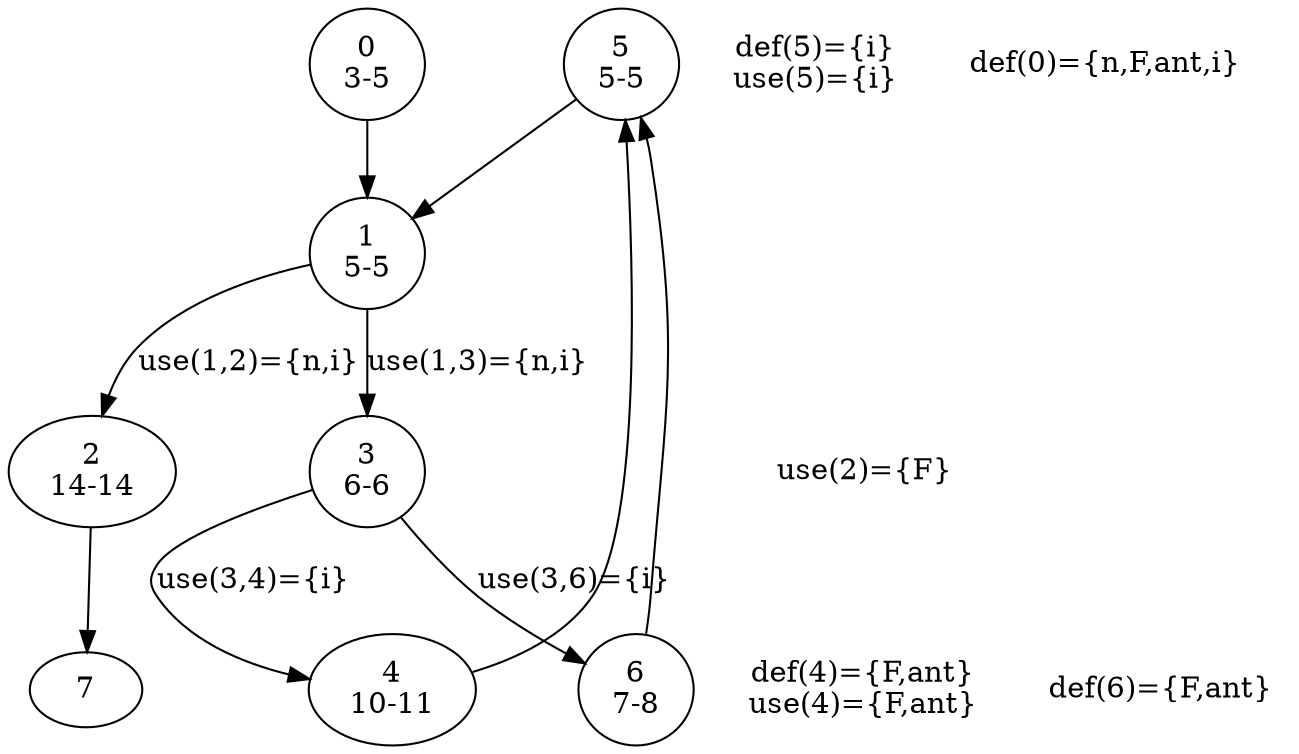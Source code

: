 digraph fibo {
5 [label="5\n5-5"]
4 [label="4\n10-11"]
2 [label="2\n14-14"]
6 [label="6\n7-8"]
1 [label="1\n5-5"]
3 [label="3\n6-6"]
7 [label="7"]
0 [label="0\n3-5"]
{
node [shape=plaintext, fontsize=14];
setsNode_5 [label="def(5)={i}\nuse(5)={i}"];
setsNode_4 [label="def(4)={F,ant}\nuse(4)={F,ant}"];
setsNode_2 [label="use(2)={F}"];
setsNode_6 [label="def(6)={F,ant}"];
setsNode_0 [label="def(0)={n,F,ant,i}"];
}
{rank = same; 5 ;  setsNode_5}
{rank = same; 4 ;  setsNode_4}
{rank = same; 2 ;  setsNode_2}
{rank = same; 6 ;  setsNode_6}
{rank = same; 0 ;  setsNode_0}
5 -> 1;
4 -> 5;
2 -> 7;
6 -> 5;
1 -> 3[label="use(1,3)={n,i}",fontsize=14];1 -> 2[label="use(1,2)={n,i}",fontsize=14];
3 -> 6[label="use(3,6)={i}",fontsize=14];3 -> 4[label="use(3,4)={i}",fontsize=14];
0 -> 1;
}
